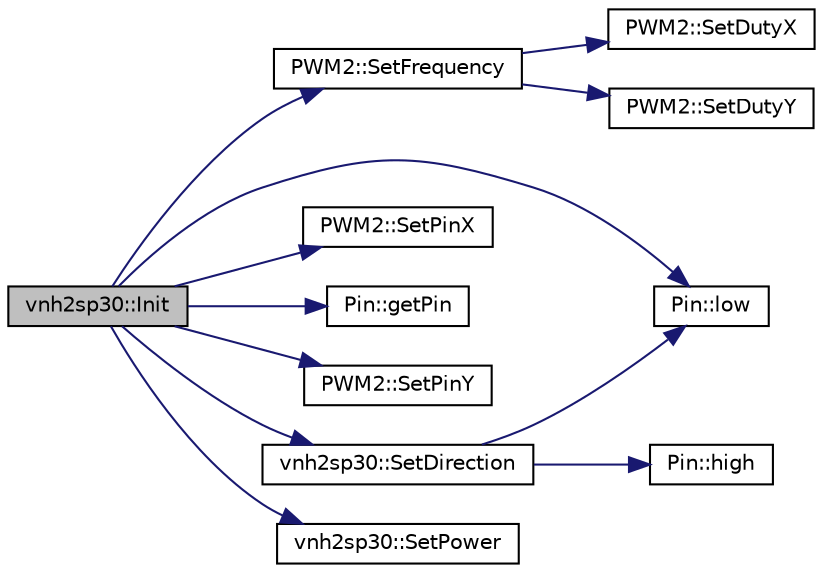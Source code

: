 digraph "vnh2sp30::Init"
{
  edge [fontname="Helvetica",fontsize="10",labelfontname="Helvetica",labelfontsize="10"];
  node [fontname="Helvetica",fontsize="10",shape=record];
  rankdir="LR";
  Node1 [label="vnh2sp30::Init",height=0.2,width=0.4,color="black", fillcolor="grey75", style="filled" fontcolor="black"];
  Node1 -> Node2 [color="midnightblue",fontsize="10",style="solid",fontname="Helvetica"];
  Node2 [label="Pin::low",height=0.2,width=0.4,color="black", fillcolor="white", style="filled",URL="$classPin.html#a2b3a5a1a6bf26e9f1a65314bda73045a",tooltip="Set pin to output low. "];
  Node1 -> Node3 [color="midnightblue",fontsize="10",style="solid",fontname="Helvetica"];
  Node3 [label="PWM2::SetFrequency",height=0.2,width=0.4,color="black", fillcolor="white", style="filled",URL="$classPWM2.html#a3a3022532be4793a5b704df7da3de570",tooltip="Set the frequency to output channel X and Y on. "];
  Node3 -> Node4 [color="midnightblue",fontsize="10",style="solid",fontname="Helvetica"];
  Node4 [label="PWM2::SetDutyX",height=0.2,width=0.4,color="black", fillcolor="white", style="filled",URL="$classPWM2.html#ac885ec16bd620fc1228e792ec1abf306",tooltip="Output a square wave with specified duty cycle. "];
  Node3 -> Node5 [color="midnightblue",fontsize="10",style="solid",fontname="Helvetica"];
  Node5 [label="PWM2::SetDutyY",height=0.2,width=0.4,color="black", fillcolor="white", style="filled",URL="$classPWM2.html#a8c5c2d18077352a9ef7c0063224941d8",tooltip="Output a square wave with specified duty cycle. "];
  Node1 -> Node6 [color="midnightblue",fontsize="10",style="solid",fontname="Helvetica"];
  Node6 [label="PWM2::SetPinX",height=0.2,width=0.4,color="black", fillcolor="white", style="filled",URL="$classPWM2.html#aa7be83334fd9fa4d6cf1ad1029f440fb",tooltip="Set a pin to PWM out on. "];
  Node1 -> Node7 [color="midnightblue",fontsize="10",style="solid",fontname="Helvetica"];
  Node7 [label="Pin::getPin",height=0.2,width=0.4,color="black", fillcolor="white", style="filled",URL="$classPin.html#acc7565ab1b571a6d1983dbcde05c9160",tooltip="Get the pin number [0..31]. "];
  Node1 -> Node8 [color="midnightblue",fontsize="10",style="solid",fontname="Helvetica"];
  Node8 [label="PWM2::SetPinY",height=0.2,width=0.4,color="black", fillcolor="white", style="filled",URL="$classPWM2.html#aa1d40b6aaebbb4cf65a5396ebe28df7c",tooltip="Set a pin to PWM out on. "];
  Node1 -> Node9 [color="midnightblue",fontsize="10",style="solid",fontname="Helvetica"];
  Node9 [label="vnh2sp30::SetDirection",height=0.2,width=0.4,color="black", fillcolor="white", style="filled",URL="$classvnh2sp30.html#a3459923890f6a7142c092ae973d5793a",tooltip="The direction to rotate the motor. "];
  Node9 -> Node10 [color="midnightblue",fontsize="10",style="solid",fontname="Helvetica"];
  Node10 [label="Pin::high",height=0.2,width=0.4,color="black", fillcolor="white", style="filled",URL="$classPin.html#a2a37644e45fdd91d099a969db68630fd",tooltip="Set pin to output high. "];
  Node9 -> Node2 [color="midnightblue",fontsize="10",style="solid",fontname="Helvetica"];
  Node1 -> Node11 [color="midnightblue",fontsize="10",style="solid",fontname="Helvetica"];
  Node11 [label="vnh2sp30::SetPower",height=0.2,width=0.4,color="black", fillcolor="white", style="filled",URL="$classvnh2sp30.html#a24c9e77f18d8040829769fe3da78af9e",tooltip="Set the power delivered to the motor. "];
}
